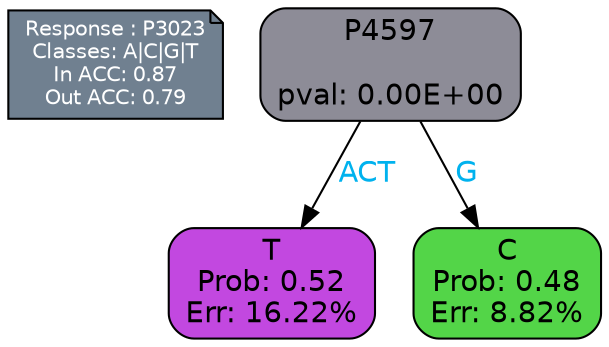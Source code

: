 digraph Tree {
node [shape=box, style="filled, rounded", color="black", fontname=helvetica] ;
graph [ranksep=equally, splines=polylines, bgcolor=transparent, dpi=600] ;
edge [fontname=helvetica] ;
LEGEND [label="Response : P3023
Classes: A|C|G|T
In ACC: 0.87
Out ACC: 0.79
",shape=note,align=left,style=filled,fillcolor="slategray",fontcolor="white",fontsize=10];1 [label="P4597

pval: 0.00E+00", fillcolor="#8d8c97"] ;
2 [label="T
Prob: 0.52
Err: 16.22%", fillcolor="#c248e0"] ;
3 [label="C
Prob: 0.48
Err: 8.82%", fillcolor="#53d548"] ;
1 -> 2 [label="ACT",fontcolor=deepskyblue2] ;
1 -> 3 [label="G",fontcolor=deepskyblue2] ;
{rank = same; 2;3;}{rank = same; LEGEND;1;}}